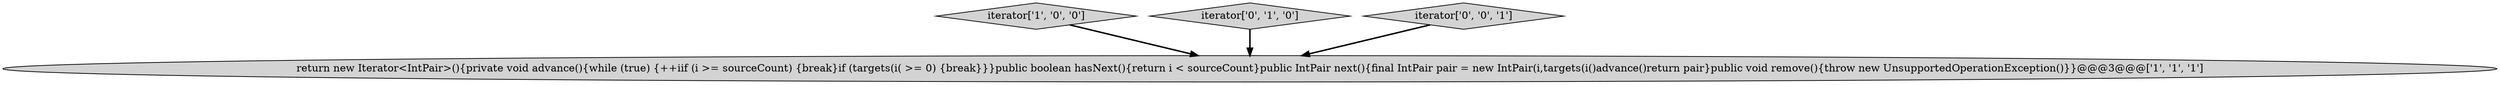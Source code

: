 digraph {
1 [style = filled, label = "iterator['1', '0', '0']", fillcolor = lightgray, shape = diamond image = "AAA0AAABBB1BBB"];
2 [style = filled, label = "iterator['0', '1', '0']", fillcolor = lightgray, shape = diamond image = "AAA0AAABBB2BBB"];
3 [style = filled, label = "iterator['0', '0', '1']", fillcolor = lightgray, shape = diamond image = "AAA0AAABBB3BBB"];
0 [style = filled, label = "return new Iterator<IntPair>(){private void advance(){while (true) {++iif (i >= sourceCount) {break}if (targets(i( >= 0) {break}}}public boolean hasNext(){return i < sourceCount}public IntPair next(){final IntPair pair = new IntPair(i,targets(i()advance()return pair}public void remove(){throw new UnsupportedOperationException()}}@@@3@@@['1', '1', '1']", fillcolor = lightgray, shape = ellipse image = "AAA0AAABBB1BBB"];
2->0 [style = bold, label=""];
3->0 [style = bold, label=""];
1->0 [style = bold, label=""];
}
